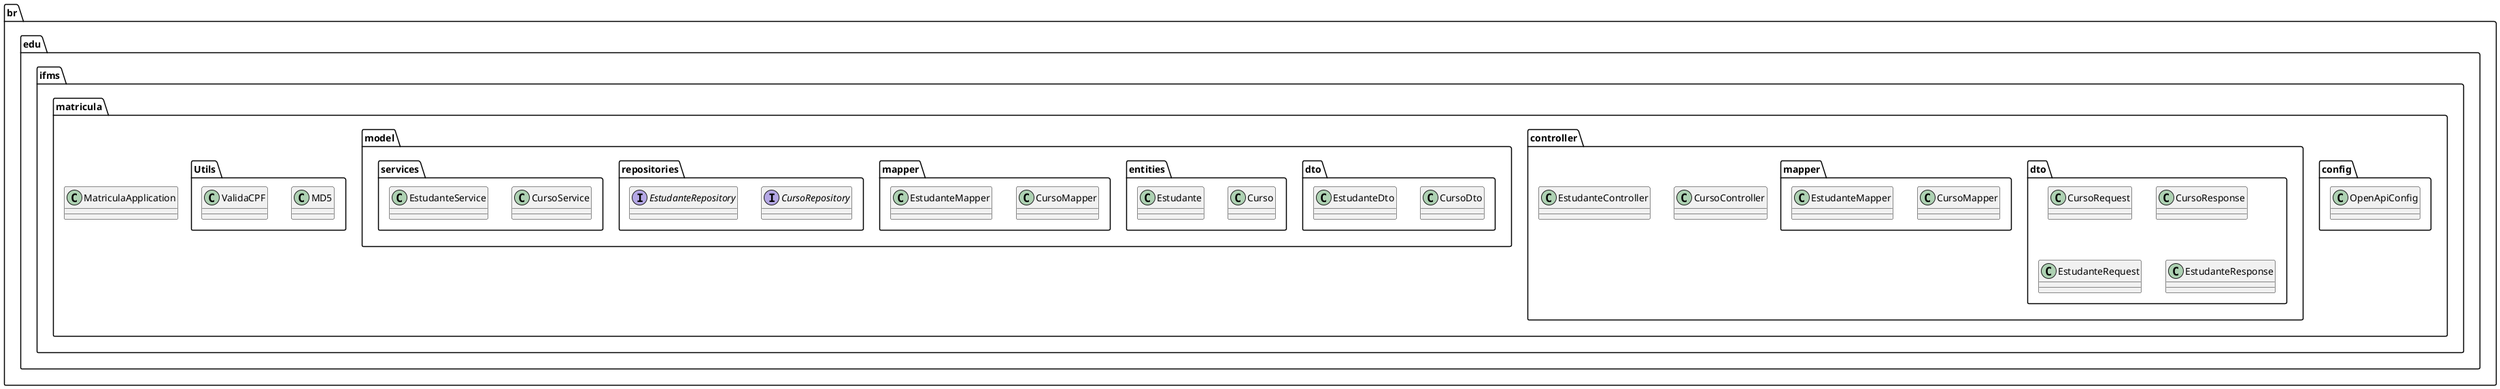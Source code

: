 @startuml
package br.edu.ifms.matricula {
  package config {
    class OpenApiConfig
  }
  package controller {
    package dto {
      class CursoRequest
      class CursoResponse
      class EstudanteRequest
      class EstudanteResponse
    }
    package mapper {
      class CursoMapper
      class EstudanteMapper
    }
    class CursoController
    class EstudanteController
  }
  package model {
    package dto {
      class CursoDto
      class EstudanteDto
    }
    package entities {
      class Curso
      class Estudante
    }
    package mapper {
      class CursoMapper
      class EstudanteMapper
    }
    package repositories {
      interface CursoRepository
      interface EstudanteRepository
    }
    package services {
      class CursoService
      class EstudanteService
    }
  }
  package Utils {
    class MD5
    class ValidaCPF
  }
  class MatriculaApplication
}
@enduml

